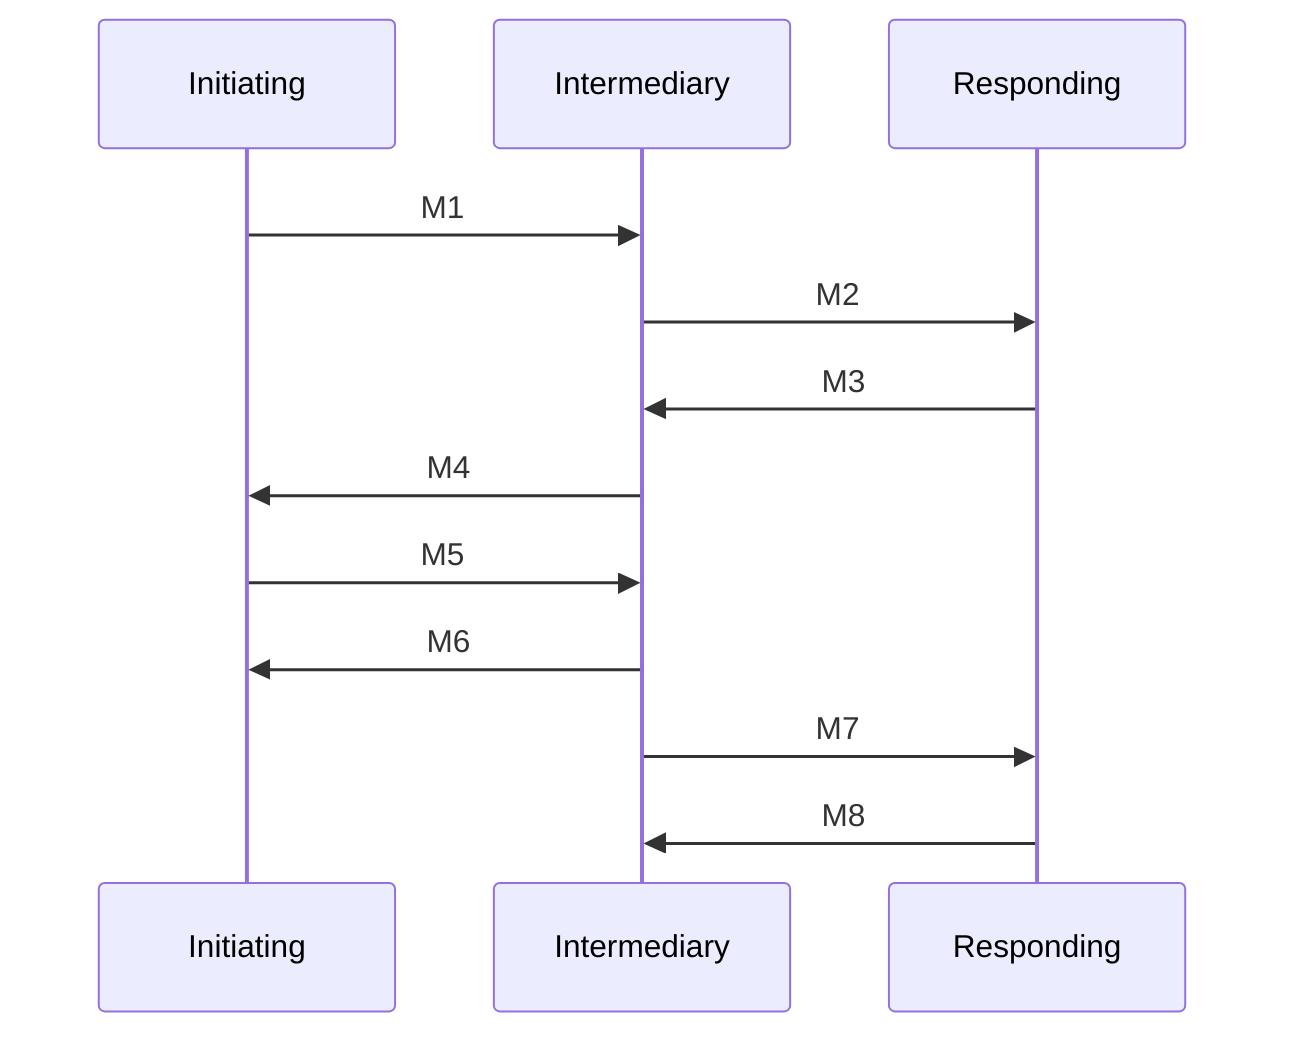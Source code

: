 sequenceDiagram
    participant Initiating
    participant Intermediary
    participant Responding
    Initiating->>Intermediary: M1
    Intermediary->>Responding: M2
    Responding->>Intermediary: M3
    Intermediary->>Initiating: M4
    Initiating->>Intermediary: M5
    Intermediary->>Initiating: M6
    Intermediary->>Responding: M7
    Responding->>Intermediary: M8